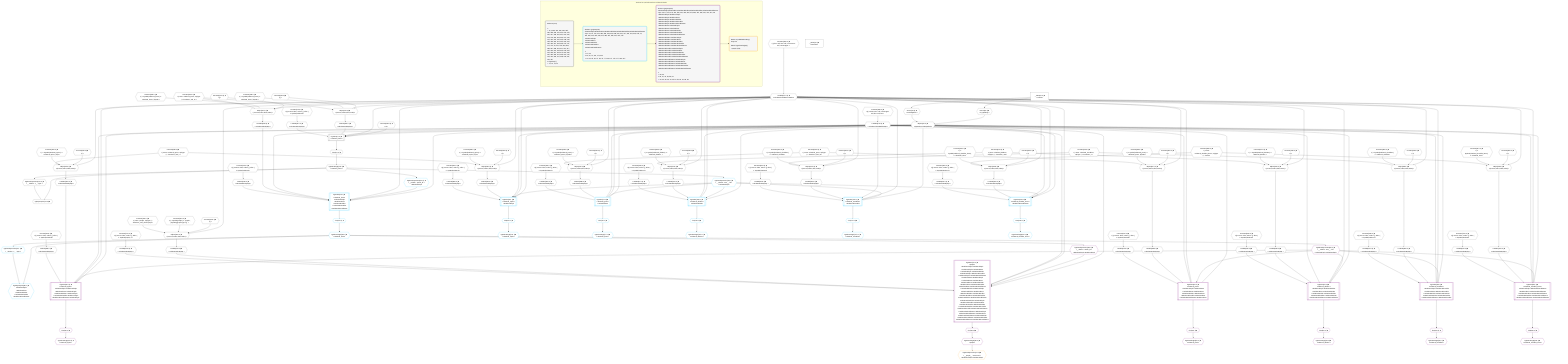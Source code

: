 %%{init: {'themeVariables': { 'fontSize': '12px'}}}%%
graph TD
    classDef path fill:#eee,stroke:#000,color:#000
    classDef plan fill:#fff,stroke-width:1px,color:#000
    classDef itemplan fill:#fff,stroke-width:2px,color:#000
    classDef unbatchedplan fill:#dff,stroke-width:1px,color:#000
    classDef sideeffectplan fill:#fcc,stroke-width:2px,color:#000
    classDef bucket fill:#f6f6f6,color:#000,stroke-width:2px,text-align:left


    %% plan dependencies
    PgSelect7[["PgSelect[7∈0] ➊<br />ᐸrelational_itemsᐳ"]]:::plan
    Object10{{"Object[10∈0] ➊<br />ᐸ{pgSettings,withPgClient}ᐳ"}}:::plan
    Constant458{{"Constant[458∈0] ➊<br />ᐸ15ᐳ"}}:::plan
    Lambda276{{"Lambda[276∈0] ➊<br />ᐸcalculateShouldReverseOrderᐳ"}}:::plan
    Lambda279{{"Lambda[279∈0] ➊<br />ᐸcalculateLimitAndOffsetSQLᐳ"}}:::plan
    Lambda452{{"Lambda[452∈0] ➊<br />ᐸcalculateOrderBySQLᐳ"}}:::plan
    Lambda457{{"Lambda[457∈0] ➊<br />ᐸcalculateOrderBySQLᐳ"}}:::plan
    Object10 & Constant458 & Lambda276 & Lambda279 & Lambda452 & Lambda457 --> PgSelect7
    Object283{{"Object[283∈0] ➊<br />ᐸ{reverse,orders,alias,codec}ᐳ"}}:::plan
    Constant280{{"Constant[280∈0] ➊<br />ᐸ[]ᐳ"}}:::plan
    Constant281{{"Constant[281∈0] ➊<br />ᐸ{ s: Symbol(relational_topics), n: 'relational_topics', [Symᐳ"}}:::plan
    Constant282{{"Constant[282∈0] ➊<br />ᐸ{ name: 'relational_topics', sqlType: { t: 'interfaces_and_uᐳ"}}:::plan
    Lambda276 & Constant280 & Constant281 & Constant282 --> Object283
    Object297{{"Object[297∈0] ➊<br />ᐸ{reverse,orders,alias,codec}ᐳ"}}:::plan
    Constant294{{"Constant[294∈0] ➊<br />ᐸ[]ᐳ"}}:::plan
    Constant295{{"Constant[295∈0] ➊<br />ᐸ{ s: Symbol(relational_posts), n: 'relational_posts', [Symboᐳ"}}:::plan
    Constant296{{"Constant[296∈0] ➊<br />ᐸ{ name: 'relational_posts', sqlType: { t: 'interfaces_and_unᐳ"}}:::plan
    Lambda276 & Constant294 & Constant295 & Constant296 --> Object297
    Object311{{"Object[311∈0] ➊<br />ᐸ{reverse,orders,alias,codec}ᐳ"}}:::plan
    Constant308{{"Constant[308∈0] ➊<br />ᐸ[]ᐳ"}}:::plan
    Constant309{{"Constant[309∈0] ➊<br />ᐸ{ s: Symbol(relational_dividers), n: 'relational_dividers', ᐳ"}}:::plan
    Constant310{{"Constant[310∈0] ➊<br />ᐸ{ name: 'relational_dividers', sqlType: { t: 'interfaces_andᐳ"}}:::plan
    Lambda276 & Constant308 & Constant309 & Constant310 --> Object311
    Object325{{"Object[325∈0] ➊<br />ᐸ{reverse,orders,alias,codec}ᐳ"}}:::plan
    Constant322{{"Constant[322∈0] ➊<br />ᐸ[]ᐳ"}}:::plan
    Constant323{{"Constant[323∈0] ➊<br />ᐸ{ s: Symbol(relational_checklists), n: 'relational_checklistᐳ"}}:::plan
    Constant324{{"Constant[324∈0] ➊<br />ᐸ{ name: 'relational_checklists', sqlType: { t: 'interfaces_aᐳ"}}:::plan
    Lambda276 & Constant322 & Constant323 & Constant324 --> Object325
    Object339{{"Object[339∈0] ➊<br />ᐸ{reverse,orders,alias,codec}ᐳ"}}:::plan
    Constant336{{"Constant[336∈0] ➊<br />ᐸ[]ᐳ"}}:::plan
    Constant337{{"Constant[337∈0] ➊<br />ᐸ{ s: Symbol(relational_checklist_items), n: 'relational_checᐳ"}}:::plan
    Constant338{{"Constant[338∈0] ➊<br />ᐸ{ name: 'relational_checklist_items', sqlType: { t: 'interfaᐳ"}}:::plan
    Lambda276 & Constant336 & Constant337 & Constant338 --> Object339
    Object353{{"Object[353∈0] ➊<br />ᐸ{reverse,orders,alias,codec}ᐳ"}}:::plan
    Constant350{{"Constant[350∈0] ➊<br />ᐸ[]ᐳ"}}:::plan
    Constant351{{"Constant[351∈0] ➊<br />ᐸ{ s: Symbol(relational_topics), n: 'relational_topics', [Symᐳ"}}:::plan
    Lambda276 & Constant350 & Constant351 & Constant282 --> Object353
    Object367{{"Object[367∈0] ➊<br />ᐸ{reverse,orders,alias,codec}ᐳ"}}:::plan
    Constant364{{"Constant[364∈0] ➊<br />ᐸ[]ᐳ"}}:::plan
    Constant365{{"Constant[365∈0] ➊<br />ᐸ{ s: Symbol(relational_posts), n: 'relational_posts', [Symboᐳ"}}:::plan
    Lambda276 & Constant364 & Constant365 & Constant296 --> Object367
    Object381{{"Object[381∈0] ➊<br />ᐸ{reverse,orders,alias,codec}ᐳ"}}:::plan
    Constant378{{"Constant[378∈0] ➊<br />ᐸ[]ᐳ"}}:::plan
    Constant379{{"Constant[379∈0] ➊<br />ᐸ{ s: Symbol(relational_dividers), n: 'relational_dividers', ᐳ"}}:::plan
    Lambda276 & Constant378 & Constant379 & Constant310 --> Object381
    Object395{{"Object[395∈0] ➊<br />ᐸ{reverse,orders,alias,codec}ᐳ"}}:::plan
    Constant392{{"Constant[392∈0] ➊<br />ᐸ[]ᐳ"}}:::plan
    Constant393{{"Constant[393∈0] ➊<br />ᐸ{ s: Symbol(relational_checklists), n: 'relational_checklistᐳ"}}:::plan
    Lambda276 & Constant392 & Constant393 & Constant324 --> Object395
    Object409{{"Object[409∈0] ➊<br />ᐸ{reverse,orders,alias,codec}ᐳ"}}:::plan
    Constant406{{"Constant[406∈0] ➊<br />ᐸ[]ᐳ"}}:::plan
    Constant407{{"Constant[407∈0] ➊<br />ᐸ{ s: Symbol(relational_checklist_items), n: 'relational_checᐳ"}}:::plan
    Lambda276 & Constant406 & Constant407 & Constant338 --> Object409
    Object423{{"Object[423∈0] ➊<br />ᐸ{reverse,orders,alias,codec}ᐳ"}}:::plan
    Constant420{{"Constant[420∈0] ➊<br />ᐸ[]ᐳ"}}:::plan
    Constant421{{"Constant[421∈0] ➊<br />ᐸ{ s: Symbol(people), n: 'people', [Symbol(pg-sql2-type-1)]: ᐳ"}}:::plan
    Constant422{{"Constant[422∈0] ➊<br />ᐸ{ name: 'people', sqlType: { t: 'interfaces_and_unions.peoplᐳ"}}:::plan
    Lambda276 & Constant420 & Constant421 & Constant422 --> Object423
    Object437{{"Object[437∈0] ➊<br />ᐸ{reverse,orders,alias,codec}ᐳ"}}:::plan
    Constant434{{"Constant[434∈0] ➊<br />ᐸ[]ᐳ"}}:::plan
    Constant435{{"Constant[435∈0] ➊<br />ᐸ{ s: Symbol(relational_items), n: 'relational_items', [Symboᐳ"}}:::plan
    Constant436{{"Constant[436∈0] ➊<br />ᐸ{ name: 'relational_items', sqlType: { t: 'interfaces_and_unᐳ"}}:::plan
    Lambda276 & Constant434 & Constant435 & Constant436 --> Object437
    Object451{{"Object[451∈0] ➊<br />ᐸ{reverse,orders,alias,codec}ᐳ"}}:::plan
    Constant448{{"Constant[448∈0] ➊<br />ᐸ[]ᐳ"}}:::plan
    Constant449{{"Constant[449∈0] ➊<br />ᐸ{ s: Symbol(relational_items), n: 'relational_items', [Symboᐳ"}}:::plan
    Lambda276 & Constant448 & Constant449 & Constant436 --> Object451
    Access8{{"Access[8∈0] ➊<br />ᐸ2.pgSettingsᐳ"}}:::plan
    Access9{{"Access[9∈0] ➊<br />ᐸ2.withPgClientᐳ"}}:::plan
    Access8 & Access9 --> Object10
    PgPolymorphic14{{"PgPolymorphic[14∈0] ➊"}}:::plan
    PgSelectSingle12{{"PgSelectSingle[12∈0] ➊<br />ᐸrelational_itemsᐳ"}}:::plan
    PgClassExpression13{{"PgClassExpression[13∈0] ➊<br />ᐸ__relation...s__.”type”ᐳ"}}:::plan
    PgSelectSingle12 & PgClassExpression13 --> PgPolymorphic14
    __Value2["__Value[2∈0] ➊<br />ᐸcontextᐳ"]:::plan
    __Value2 --> Access8
    __Value2 --> Access9
    First11{{"First[11∈0] ➊"}}:::plan
    PgSelect7 --> First11
    First11 --> PgSelectSingle12
    PgSelectSingle12 --> PgClassExpression13
    Constant459{{"Constant[459∈0] ➊<br />ᐸ§{ first: null, last: null, cursorLower: null, cursorUpper: ᐳ"}}:::plan
    Constant459 --> Lambda276
    Constant460{{"Constant[460∈0] ➊<br />ᐸ§{ cursorLower: null, cursorUpper: null, first: null, last: ᐳ"}}:::plan
    Constant460 --> Lambda279
    Lambda284{{"Lambda[284∈0] ➊<br />ᐸcalculateOrderBySQLᐳ"}}:::plan
    Object283 --> Lambda284
    Lambda289{{"Lambda[289∈0] ➊<br />ᐸcalculateOrderBySQLᐳ"}}:::plan
    Constant461{{"Constant[461∈0] ➊<br />ᐸ§{ reverse: false, orders: [], alias: { s: Symbol(relationalᐳ"}}:::plan
    Constant461 --> Lambda289
    Lambda298{{"Lambda[298∈0] ➊<br />ᐸcalculateOrderBySQLᐳ"}}:::plan
    Object297 --> Lambda298
    Lambda303{{"Lambda[303∈0] ➊<br />ᐸcalculateOrderBySQLᐳ"}}:::plan
    Constant462{{"Constant[462∈0] ➊<br />ᐸ§{ reverse: false, orders: [], alias: { s: Symbol(relationalᐳ"}}:::plan
    Constant462 --> Lambda303
    Lambda312{{"Lambda[312∈0] ➊<br />ᐸcalculateOrderBySQLᐳ"}}:::plan
    Object311 --> Lambda312
    Lambda317{{"Lambda[317∈0] ➊<br />ᐸcalculateOrderBySQLᐳ"}}:::plan
    Constant463{{"Constant[463∈0] ➊<br />ᐸ§{ reverse: false, orders: [], alias: { s: Symbol(relationalᐳ"}}:::plan
    Constant463 --> Lambda317
    Lambda326{{"Lambda[326∈0] ➊<br />ᐸcalculateOrderBySQLᐳ"}}:::plan
    Object325 --> Lambda326
    Lambda331{{"Lambda[331∈0] ➊<br />ᐸcalculateOrderBySQLᐳ"}}:::plan
    Constant464{{"Constant[464∈0] ➊<br />ᐸ§{ reverse: false, orders: [], alias: { s: Symbol(relationalᐳ"}}:::plan
    Constant464 --> Lambda331
    Lambda340{{"Lambda[340∈0] ➊<br />ᐸcalculateOrderBySQLᐳ"}}:::plan
    Object339 --> Lambda340
    Lambda345{{"Lambda[345∈0] ➊<br />ᐸcalculateOrderBySQLᐳ"}}:::plan
    Constant465{{"Constant[465∈0] ➊<br />ᐸ§{ reverse: false, orders: [], alias: { s: Symbol(relationalᐳ"}}:::plan
    Constant465 --> Lambda345
    Lambda354{{"Lambda[354∈0] ➊<br />ᐸcalculateOrderBySQLᐳ"}}:::plan
    Object353 --> Lambda354
    Lambda359{{"Lambda[359∈0] ➊<br />ᐸcalculateOrderBySQLᐳ"}}:::plan
    Constant466{{"Constant[466∈0] ➊<br />ᐸ§{ reverse: false, orders: [], alias: { s: Symbol(relationalᐳ"}}:::plan
    Constant466 --> Lambda359
    Lambda368{{"Lambda[368∈0] ➊<br />ᐸcalculateOrderBySQLᐳ"}}:::plan
    Object367 --> Lambda368
    Lambda373{{"Lambda[373∈0] ➊<br />ᐸcalculateOrderBySQLᐳ"}}:::plan
    Constant467{{"Constant[467∈0] ➊<br />ᐸ§{ reverse: false, orders: [], alias: { s: Symbol(relationalᐳ"}}:::plan
    Constant467 --> Lambda373
    Lambda382{{"Lambda[382∈0] ➊<br />ᐸcalculateOrderBySQLᐳ"}}:::plan
    Object381 --> Lambda382
    Lambda387{{"Lambda[387∈0] ➊<br />ᐸcalculateOrderBySQLᐳ"}}:::plan
    Constant468{{"Constant[468∈0] ➊<br />ᐸ§{ reverse: false, orders: [], alias: { s: Symbol(relationalᐳ"}}:::plan
    Constant468 --> Lambda387
    Lambda396{{"Lambda[396∈0] ➊<br />ᐸcalculateOrderBySQLᐳ"}}:::plan
    Object395 --> Lambda396
    Lambda401{{"Lambda[401∈0] ➊<br />ᐸcalculateOrderBySQLᐳ"}}:::plan
    Constant469{{"Constant[469∈0] ➊<br />ᐸ§{ reverse: false, orders: [], alias: { s: Symbol(relationalᐳ"}}:::plan
    Constant469 --> Lambda401
    Lambda410{{"Lambda[410∈0] ➊<br />ᐸcalculateOrderBySQLᐳ"}}:::plan
    Object409 --> Lambda410
    Lambda415{{"Lambda[415∈0] ➊<br />ᐸcalculateOrderBySQLᐳ"}}:::plan
    Constant470{{"Constant[470∈0] ➊<br />ᐸ§{ reverse: false, orders: [], alias: { s: Symbol(relationalᐳ"}}:::plan
    Constant470 --> Lambda415
    Lambda424{{"Lambda[424∈0] ➊<br />ᐸcalculateOrderBySQLᐳ"}}:::plan
    Object423 --> Lambda424
    Lambda429{{"Lambda[429∈0] ➊<br />ᐸcalculateOrderBySQLᐳ"}}:::plan
    Constant471{{"Constant[471∈0] ➊<br />ᐸ§{ reverse: false, orders: [], alias: { s: Symbol(people), nᐳ"}}:::plan
    Constant471 --> Lambda429
    Lambda438{{"Lambda[438∈0] ➊<br />ᐸcalculateOrderBySQLᐳ"}}:::plan
    Object437 --> Lambda438
    Lambda443{{"Lambda[443∈0] ➊<br />ᐸcalculateOrderBySQLᐳ"}}:::plan
    Constant472{{"Constant[472∈0] ➊<br />ᐸ§{ reverse: false, orders: [], alias: { s: Symbol(relationalᐳ"}}:::plan
    Constant472 --> Lambda443
    Object451 --> Lambda452
    Constant473{{"Constant[473∈0] ➊<br />ᐸ§{ reverse: false, orders: [], alias: { s: Symbol(relationalᐳ"}}:::plan
    Constant473 --> Lambda457
    __Value4["__Value[4∈0] ➊<br />ᐸrootValueᐳ"]:::plan
    PgSelect16[["PgSelect[16∈1] ➊<br />ᐸrelational_topicsᐳ<br />ᐳRelationalTopic"]]:::plan
    PgClassExpression15{{"PgClassExpression[15∈1] ➊<br />ᐸ__relation...ems__.”id”ᐳ<br />ᐳRelationalTopic"}}:::plan
    Object10 & PgClassExpression15 & Lambda276 & Lambda279 & Lambda284 & Lambda289 --> PgSelect16
    PgSelect23[["PgSelect[23∈1] ➊<br />ᐸrelational_itemsᐳ<br />ᐳRelationalTopic<br />ᐳRelationalPost<br />ᐳRelationalDivider<br />ᐳRelationalChecklist<br />ᐳRelationalChecklistItem"]]:::plan
    PgClassExpression22{{"PgClassExpression[22∈1] ➊<br />ᐸ__relation...parent_id”ᐳ<br />ᐳRelationalTopic"}}:::plan
    Object10 & PgClassExpression22 & Lambda276 & Lambda279 & Lambda438 & Lambda443 --> PgSelect23
    PgSelect74[["PgSelect[74∈1] ➊<br />ᐸrelational_postsᐳ<br />ᐳRelationalPost"]]:::plan
    Object10 & PgClassExpression15 & Lambda276 & Lambda279 & Lambda298 & Lambda303 --> PgSelect74
    PgSelect124[["PgSelect[124∈1] ➊<br />ᐸrelational_dividersᐳ<br />ᐳRelationalDivider"]]:::plan
    Object10 & PgClassExpression15 & Lambda276 & Lambda279 & Lambda312 & Lambda317 --> PgSelect124
    PgSelect174[["PgSelect[174∈1] ➊<br />ᐸrelational_checklistsᐳ<br />ᐳRelationalChecklist"]]:::plan
    Object10 & PgClassExpression15 & Lambda276 & Lambda279 & Lambda326 & Lambda331 --> PgSelect174
    PgSelect224[["PgSelect[224∈1] ➊<br />ᐸrelational_checklist_itemsᐳ<br />ᐳRelationalChecklistItem"]]:::plan
    Object10 & PgClassExpression15 & Lambda276 & Lambda279 & Lambda340 & Lambda345 --> PgSelect224
    PgPolymorphic28{{"PgPolymorphic[28∈1] ➊<br />ᐳRelationalTopic<br />ᐳRelationalPost<br />ᐳRelationalDivider<br />ᐳRelationalChecklist<br />ᐳRelationalChecklistItem"}}:::plan
    PgSelectSingle26{{"PgSelectSingle[26∈1] ➊<br />ᐸrelational_itemsᐳ"}}:::plan
    PgClassExpression27{{"PgClassExpression[27∈1] ➊<br />ᐸ__relation...s__.”type”ᐳ"}}:::plan
    PgSelectSingle26 & PgClassExpression27 --> PgPolymorphic28
    PgSelectSingle12 --> PgClassExpression15
    First20{{"First[20∈1] ➊"}}:::plan
    PgSelect16 --> First20
    PgSelectSingle21{{"PgSelectSingle[21∈1] ➊<br />ᐸrelational_topicsᐳ"}}:::plan
    First20 --> PgSelectSingle21
    PgSelectSingle12 --> PgClassExpression22
    First25{{"First[25∈1] ➊"}}:::plan
    PgSelect23 --> First25
    First25 --> PgSelectSingle26
    PgSelectSingle26 --> PgClassExpression27
    First76{{"First[76∈1] ➊"}}:::plan
    PgSelect74 --> First76
    PgSelectSingle77{{"PgSelectSingle[77∈1] ➊<br />ᐸrelational_postsᐳ"}}:::plan
    First76 --> PgSelectSingle77
    First126{{"First[126∈1] ➊"}}:::plan
    PgSelect124 --> First126
    PgSelectSingle127{{"PgSelectSingle[127∈1] ➊<br />ᐸrelational_dividersᐳ"}}:::plan
    First126 --> PgSelectSingle127
    First176{{"First[176∈1] ➊"}}:::plan
    PgSelect174 --> First176
    PgSelectSingle177{{"PgSelectSingle[177∈1] ➊<br />ᐸrelational_checklistsᐳ"}}:::plan
    First176 --> PgSelectSingle177
    First226{{"First[226∈1] ➊"}}:::plan
    PgSelect224 --> First226
    PgSelectSingle227{{"PgSelectSingle[227∈1] ➊<br />ᐸrelational_checklist_itemsᐳ"}}:::plan
    First226 --> PgSelectSingle227
    PgSelect30[["PgSelect[30∈2] ➊<br />ᐸrelational_topicsᐳ<br />ᐳRelationalTopicᐳRelationalTopic<br />ᐳRelationalPostᐳRelationalTopic<br />ᐳRelationalDividerᐳRelationalTopic<br />ᐳRelationalChecklistᐳRelationalTopic<br />ᐳRelationalChecklistItemᐳRelationalTopic"]]:::plan
    PgClassExpression29{{"PgClassExpression[29∈2] ➊<br />ᐸ__relation...ems__.”id”ᐳ<br />ᐳRelationalTopicᐳRelationalTopic"}}:::plan
    Object10 & PgClassExpression29 & Lambda276 & Lambda279 & Lambda354 & Lambda359 --> PgSelect30
    PgSelect37[["PgSelect[37∈2] ➊<br />ᐸpeopleᐳ<br />ᐳRelationalTopicᐳRelationalTopic<br />ᐳRelationalTopicᐳRelationalPost<br />ᐳRelationalTopicᐳRelationalDivider<br />ᐳRelationalTopicᐳRelationalChecklist<br />ᐳRelationalTopicᐳRelationalChecklistItem<br />ᐳRelationalPostᐳRelationalTopic<br />ᐳRelationalPostᐳRelationalPost<br />ᐳRelationalPostᐳRelationalDivider<br />ᐳRelationalPostᐳRelationalChecklist<br />ᐳRelationalPostᐳRelationalChecklistItem<br />ᐳRelationalDividerᐳRelationalTopic<br />ᐳRelationalDividerᐳRelationalPost<br />ᐳRelationalDividerᐳRelationalDivider<br />ᐳRelationalDividerᐳRelationalChecklist<br />ᐳRelationalDividerᐳRelationalChecklistItem<br />ᐳRelationalChecklistᐳRelationalTopic<br />ᐳRelationalChecklistᐳRelationalPost<br />ᐳRelationalChecklistᐳRelationalDivider<br />ᐳRelationalChecklistᐳRelationalChecklist<br />ᐳRelationalChecklistᐳRelationalChecklistItem<br />ᐳRelationalChecklistItemᐳRelationalTopic<br />ᐳRelationalChecklistItemᐳRelationalPost<br />ᐳRelationalChecklistItemᐳRelationalDivider<br />ᐳRelationalChecklistItemᐳRelationalChecklist<br />ᐳRelationalChecklistItemᐳRelationalChecklistItem"]]:::plan
    PgClassExpression36{{"PgClassExpression[36∈2] ➊<br />ᐸ__relation...author_id”ᐳ<br />ᐳRelationalTopicᐳRelationalTopic"}}:::plan
    Object10 & PgClassExpression36 & Lambda276 & Lambda279 & Lambda424 & Lambda429 --> PgSelect37
    PgSelect42[["PgSelect[42∈2] ➊<br />ᐸrelational_postsᐳ<br />ᐳRelationalTopicᐳRelationalPost<br />ᐳRelationalPostᐳRelationalPost<br />ᐳRelationalDividerᐳRelationalPost<br />ᐳRelationalChecklistᐳRelationalPost<br />ᐳRelationalChecklistItemᐳRelationalPost"]]:::plan
    Object10 & PgClassExpression29 & Lambda276 & Lambda279 & Lambda368 & Lambda373 --> PgSelect42
    PgSelect50[["PgSelect[50∈2] ➊<br />ᐸrelational_dividersᐳ<br />ᐳRelationalTopicᐳRelationalDivider<br />ᐳRelationalPostᐳRelationalDivider<br />ᐳRelationalDividerᐳRelationalDivider<br />ᐳRelationalChecklistᐳRelationalDivider<br />ᐳRelationalChecklistItemᐳRelationalDivider"]]:::plan
    Object10 & PgClassExpression29 & Lambda276 & Lambda279 & Lambda382 & Lambda387 --> PgSelect50
    PgSelect58[["PgSelect[58∈2] ➊<br />ᐸrelational_checklistsᐳ<br />ᐳRelationalTopicᐳRelationalChecklist<br />ᐳRelationalPostᐳRelationalChecklist<br />ᐳRelationalDividerᐳRelationalChecklist<br />ᐳRelationalChecklistᐳRelationalChecklist<br />ᐳRelationalChecklistItemᐳRelationalChecklist"]]:::plan
    Object10 & PgClassExpression29 & Lambda276 & Lambda279 & Lambda396 & Lambda401 --> PgSelect58
    PgSelect66[["PgSelect[66∈2] ➊<br />ᐸrelational_checklist_itemsᐳ<br />ᐳRelationalTopicᐳRelationalChecklistItem<br />ᐳRelationalPostᐳRelationalChecklistItem<br />ᐳRelationalDividerᐳRelationalChecklistItem<br />ᐳRelationalChecklistᐳRelationalChecklistItem<br />ᐳRelationalChecklistItemᐳRelationalChecklistItem"]]:::plan
    Object10 & PgClassExpression29 & Lambda276 & Lambda279 & Lambda410 & Lambda415 --> PgSelect66
    PgSelectSingle26 --> PgClassExpression29
    First34{{"First[34∈2] ➊"}}:::plan
    PgSelect30 --> First34
    PgSelectSingle35{{"PgSelectSingle[35∈2] ➊<br />ᐸrelational_topicsᐳ"}}:::plan
    First34 --> PgSelectSingle35
    PgSelectSingle26 --> PgClassExpression36
    First39{{"First[39∈2] ➊"}}:::plan
    PgSelect37 --> First39
    PgSelectSingle40{{"PgSelectSingle[40∈2] ➊<br />ᐸpeopleᐳ"}}:::plan
    First39 --> PgSelectSingle40
    First44{{"First[44∈2] ➊"}}:::plan
    PgSelect42 --> First44
    PgSelectSingle45{{"PgSelectSingle[45∈2] ➊<br />ᐸrelational_postsᐳ"}}:::plan
    First44 --> PgSelectSingle45
    First52{{"First[52∈2] ➊"}}:::plan
    PgSelect50 --> First52
    PgSelectSingle53{{"PgSelectSingle[53∈2] ➊<br />ᐸrelational_dividersᐳ"}}:::plan
    First52 --> PgSelectSingle53
    First60{{"First[60∈2] ➊"}}:::plan
    PgSelect58 --> First60
    PgSelectSingle61{{"PgSelectSingle[61∈2] ➊<br />ᐸrelational_checklistsᐳ"}}:::plan
    First60 --> PgSelectSingle61
    First68{{"First[68∈2] ➊"}}:::plan
    PgSelect66 --> First68
    PgSelectSingle69{{"PgSelectSingle[69∈2] ➊<br />ᐸrelational_checklist_itemsᐳ"}}:::plan
    First68 --> PgSelectSingle69
    PgClassExpression41{{"PgClassExpression[41∈3] ➊<br />ᐸ__people__.”username”ᐳ<br />ᐳRelationalTopicᐳRelationalTopic"}}:::plan
    PgSelectSingle40 --> PgClassExpression41

    %% define steps

    subgraph "Buckets for queries/interfaces-relational/relation"
    Bucket0("Bucket 0 (root)<br /><br />1: <br />ᐳ: 8, 9, 280, 281, 282, 294, 295, 296, 308, 309, 310, 322, 323, 324, 336, 337, 338, 350, 351, 364, 365, 378, 379, 392, 393, 406, 407, 420, 421, 422, 434, 435, 436, 448, 449, 458, 459, 460, 461, 462, 463, 464, 465, 466, 467, 468, 469, 470, 471, 472, 473, 10, 276, 279, 283, 284, 289, 297, 298, 303, 311, 312, 317, 325, 326, 331, 339, 340, 345, 353, 354, 359, 367, 368, 373, 381, 382, 387, 395, 396, 401, 409, 410, 415, 423, 424, 429, 437, 438, 443, 451, 452, 457<br />2: PgSelect[7]<br />ᐳ: 11, 12, 13, 14"):::bucket
    classDef bucket0 stroke:#696969
    class Bucket0,__Value2,__Value4,PgSelect7,Access8,Access9,Object10,First11,PgSelectSingle12,PgClassExpression13,PgPolymorphic14,Lambda276,Lambda279,Constant280,Constant281,Constant282,Object283,Lambda284,Lambda289,Constant294,Constant295,Constant296,Object297,Lambda298,Lambda303,Constant308,Constant309,Constant310,Object311,Lambda312,Lambda317,Constant322,Constant323,Constant324,Object325,Lambda326,Lambda331,Constant336,Constant337,Constant338,Object339,Lambda340,Lambda345,Constant350,Constant351,Object353,Lambda354,Lambda359,Constant364,Constant365,Object367,Lambda368,Lambda373,Constant378,Constant379,Object381,Lambda382,Lambda387,Constant392,Constant393,Object395,Lambda396,Lambda401,Constant406,Constant407,Object409,Lambda410,Lambda415,Constant420,Constant421,Constant422,Object423,Lambda424,Lambda429,Constant434,Constant435,Constant436,Object437,Lambda438,Lambda443,Constant448,Constant449,Object451,Lambda452,Lambda457,Constant458,Constant459,Constant460,Constant461,Constant462,Constant463,Constant464,Constant465,Constant466,Constant467,Constant468,Constant469,Constant470,Constant471,Constant472,Constant473 bucket0
    Bucket1("Bucket 1 (polymorphic)<br />RelationalTopic,RelationalPost,RelationalDivider,RelationalChecklist,RelationalChecklistItem<br />Deps: 12, 10, 276, 279, 284, 289, 438, 443, 298, 303, 312, 317, 326, 331, 340, 345, 14, 354, 359, 424, 429, 368, 373, 382, 387, 396, 401, 410, 415<br />ᐳRelationalTopic<br />ᐳRelationalPost<br />ᐳRelationalDivider<br />ᐳRelationalChecklist<br />ᐳRelationalChecklistItem<br /><br />1: <br />ᐳ: 15, 22<br />2: 16, 23, 74, 124, 174, 224<br />ᐳ: 20, 21, 25, 26, 27, 28, 76, 77, 126, 127, 176, 177, 226, 227"):::bucket
    classDef bucket1 stroke:#00bfff
    class Bucket1,PgClassExpression15,PgSelect16,First20,PgSelectSingle21,PgClassExpression22,PgSelect23,First25,PgSelectSingle26,PgClassExpression27,PgPolymorphic28,PgSelect74,First76,PgSelectSingle77,PgSelect124,First126,PgSelectSingle127,PgSelect174,First176,PgSelectSingle177,PgSelect224,First226,PgSelectSingle227 bucket1
    Bucket2("Bucket 2 (polymorphic)<br />RelationalTopic,RelationalPost,RelationalDivider,RelationalChecklist,RelationalChecklistItem<br />Deps: 26, 10, 276, 279, 354, 359, 424, 429, 368, 373, 382, 387, 396, 401, 410, 415, 28<br />ᐳRelationalTopicᐳRelationalTopic<br />ᐳRelationalTopicᐳRelationalPost<br />ᐳRelationalTopicᐳRelationalDivider<br />ᐳRelationalTopicᐳRelationalChecklist<br />ᐳRelationalTopicᐳRelationalChecklistItem<br />ᐳRelationalPostᐳRelationalTopic<br />ᐳRelationalPostᐳRelationalPost<br />ᐳRelationalPostᐳRelationalDivider<br />ᐳRelationalPostᐳRelationalChecklist<br />ᐳRelationalPostᐳRelationalChecklistItem<br />ᐳRelationalDividerᐳRelationalTopic<br />ᐳRelationalDividerᐳRelationalPost<br />ᐳRelationalDividerᐳRelationalDivider<br />ᐳRelationalDividerᐳRelationalChecklist<br />ᐳRelationalDividerᐳRelationalChecklistItem<br />ᐳRelationalChecklistᐳRelationalTopic<br />ᐳRelationalChecklistᐳRelationalPost<br />ᐳRelationalChecklistᐳRelationalDivider<br />ᐳRelationalChecklistᐳRelationalChecklist<br />ᐳRelationalChecklistᐳRelationalChecklistItem<br />ᐳRelationalChecklistItemᐳRelationalTopic<br />ᐳRelationalChecklistItemᐳRelationalPost<br />ᐳRelationalChecklistItemᐳRelationalDivider<br />ᐳRelationalChecklistItemᐳRelationalChecklist<br />ᐳRelationalChecklistItemᐳRelationalChecklistItem<br /><br />1: <br />ᐳ: 29, 36<br />2: 30, 37, 42, 50, 58, 66<br />ᐳ: 34, 35, 39, 40, 44, 45, 52, 53, 60, 61, 68, 69"):::bucket
    classDef bucket2 stroke:#7f007f
    class Bucket2,PgClassExpression29,PgSelect30,First34,PgSelectSingle35,PgClassExpression36,PgSelect37,First39,PgSelectSingle40,PgSelect42,First44,PgSelectSingle45,PgSelect50,First52,PgSelectSingle53,PgSelect58,First60,PgSelectSingle61,PgSelect66,First68,PgSelectSingle69 bucket2
    Bucket3("Bucket 3 (nullableBoundary)<br />Deps: 40<br /><br />ROOT PgSelectSingle{2}ᐸpeopleᐳ[40]"):::bucket
    classDef bucket3 stroke:#ffa500
    class Bucket3,PgClassExpression41 bucket3
    Bucket0 --> Bucket1
    Bucket1 --> Bucket2
    Bucket2 --> Bucket3
    end